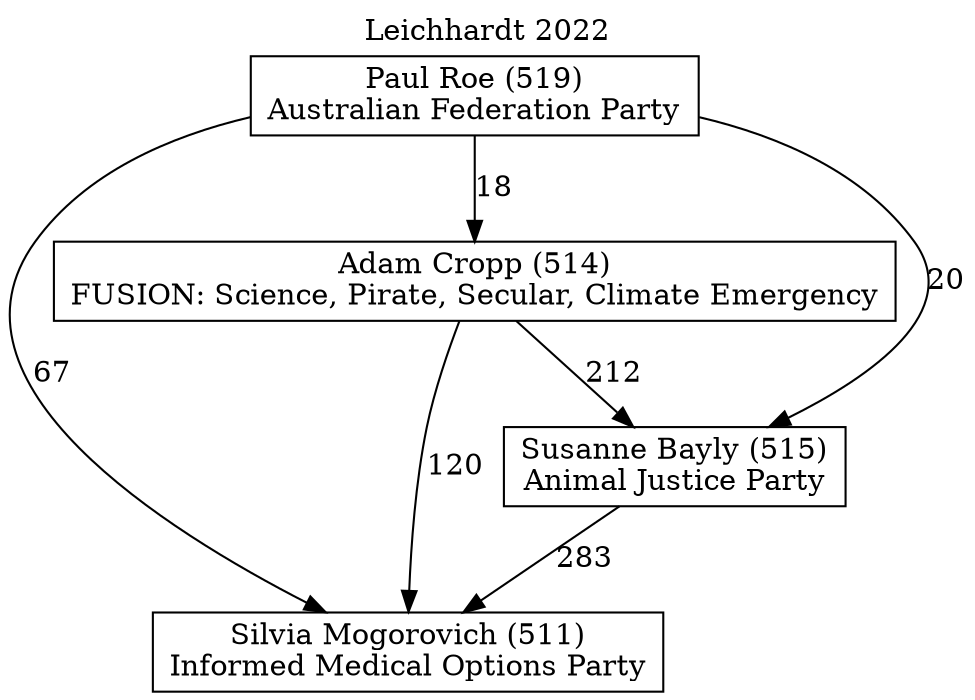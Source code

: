 // House preference flow
digraph "Silvia Mogorovich (511)_Leichhardt_2022" {
	graph [label="Leichhardt 2022" labelloc=t mclimit=10]
	node [shape=box]
	"Adam Cropp (514)" [label="Adam Cropp (514)
FUSION: Science, Pirate, Secular, Climate Emergency"]
	"Paul Roe (519)" [label="Paul Roe (519)
Australian Federation Party"]
	"Silvia Mogorovich (511)" [label="Silvia Mogorovich (511)
Informed Medical Options Party"]
	"Susanne Bayly (515)" [label="Susanne Bayly (515)
Animal Justice Party"]
	"Adam Cropp (514)" -> "Silvia Mogorovich (511)" [label=120]
	"Susanne Bayly (515)" -> "Silvia Mogorovich (511)" [label=283]
	"Adam Cropp (514)" -> "Susanne Bayly (515)" [label=212]
	"Paul Roe (519)" -> "Adam Cropp (514)" [label=18]
	"Paul Roe (519)" -> "Silvia Mogorovich (511)" [label=67]
	"Paul Roe (519)" -> "Susanne Bayly (515)" [label=20]
}
